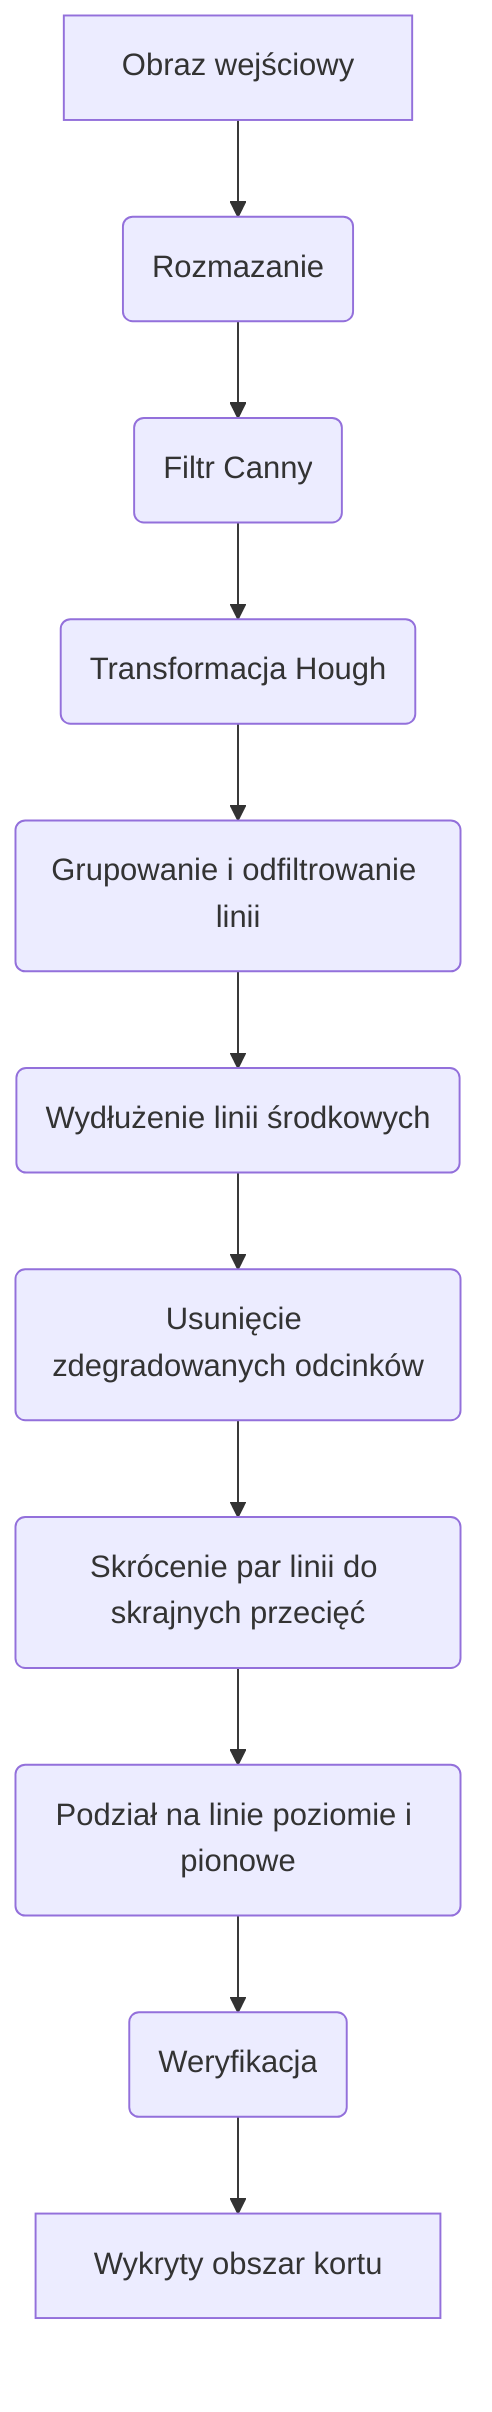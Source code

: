 graph TD

%% ...::: NODES :::...

input[Obraz wejściowy]
blur(Rozmazanie)
edges(Filtr Canny)
hough(Transformacja Hough)
group(Grupowanie i odfiltrowanie linii)
line_extend(Wydłużenie linii środkowych)
remove_degraded(Usunięcie zdegradowanych odcinków)
shorten(Skrócenie par linii do skrajnych przecięć)
podzial(Podział na linie poziomie i pionowe)
verif(Weryfikacja)
court[Wykryty obszar kortu]

%% ...::: STYLING :::...

%% ...::: FLOWS :::...

input-->blur
blur-->edges
edges-->hough
hough-->group
group-->line_extend
line_extend-->remove_degraded
remove_degraded-->shorten
shorten-->podzial
podzial-->verif
verif-->court